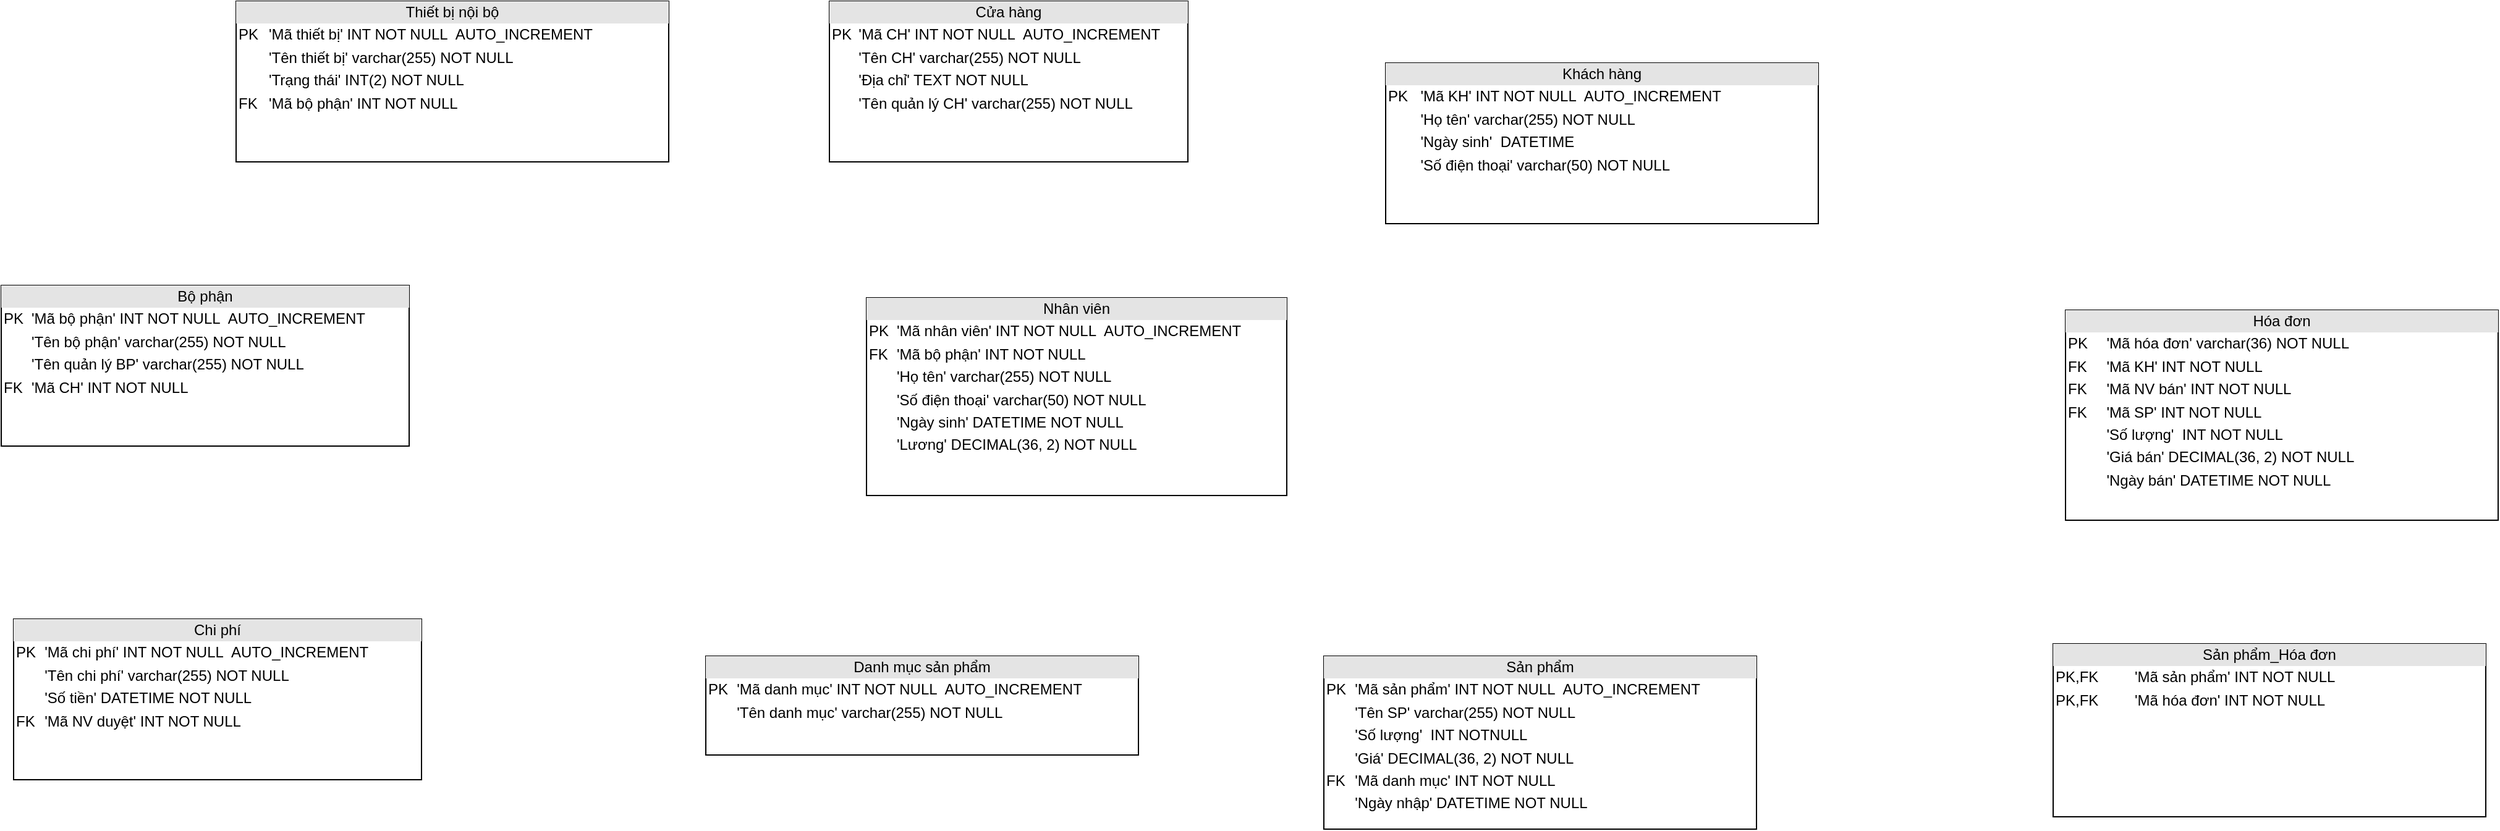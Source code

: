 <mxfile version="15.8.9" type="github">
  <diagram id="AdhRpchQ61gaaN8LJbJ2" name="Page-1">
    <mxGraphModel dx="4038" dy="547" grid="1" gridSize="10" guides="1" tooltips="1" connect="1" arrows="1" fold="1" page="1" pageScale="1" pageWidth="3000" pageHeight="3300" math="0" shadow="0">
      <root>
        <mxCell id="0" />
        <mxCell id="1" parent="0" />
        <mxCell id="R6RycZYEYg_AerZo2q_A-1" value="&lt;div style=&quot;text-align: center ; box-sizing: border-box ; width: 100% ; background: rgb(228 , 228 , 228) ; padding: 2px&quot;&gt;Thiết bị nội bộ&lt;/div&gt;&lt;table style=&quot;width: 100% ; font-size: 1em&quot; cellpadding=&quot;2&quot; cellspacing=&quot;0&quot;&gt;&lt;tbody&gt;&lt;tr&gt;&lt;td&gt;PK&lt;/td&gt;&lt;td&gt;&#39;Mã thiết bị&#39; INT NOT NULL&amp;nbsp; AUTO_INCREMENT&lt;/td&gt;&lt;/tr&gt;&lt;tr&gt;&lt;td&gt;&lt;span style=&quot;white-space: pre&quot;&gt;	&lt;/span&gt;&lt;br&gt;&lt;/td&gt;&lt;td&gt;&#39;Tên thiết bị&#39; varchar(255) NOT NULL&lt;/td&gt;&lt;/tr&gt;&lt;tr&gt;&lt;td&gt;&lt;br&gt;&lt;/td&gt;&lt;td&gt;&#39;Trạng thái&#39; INT(2) NOT NULL&lt;br&gt;&lt;/td&gt;&lt;/tr&gt;&lt;tr&gt;&lt;td&gt;FK&lt;/td&gt;&lt;td&gt;&#39;Mã bộ phận&#39; INT NOT NULL&lt;/td&gt;&lt;/tr&gt;&lt;/tbody&gt;&lt;/table&gt;" style="verticalAlign=top;align=left;overflow=fill;html=1;strokeColor=default;" vertex="1" parent="1">
          <mxGeometry x="40" y="210" width="350" height="130" as="geometry" />
        </mxCell>
        <mxCell id="R6RycZYEYg_AerZo2q_A-2" value="&lt;div style=&quot;text-align: center ; box-sizing: border-box ; width: 100% ; background: rgb(228 , 228 , 228) ; padding: 2px&quot;&gt;Cửa hàng&lt;/div&gt;&lt;table style=&quot;width: 100% ; font-size: 1em&quot; cellpadding=&quot;2&quot; cellspacing=&quot;0&quot;&gt;&lt;tbody&gt;&lt;tr&gt;&lt;td&gt;PK&lt;/td&gt;&lt;td&gt;&#39;Mã CH&#39; INT NOT NULL&amp;nbsp; AUTO_INCREMENT&lt;/td&gt;&lt;/tr&gt;&lt;tr&gt;&lt;td&gt;&lt;span style=&quot;white-space: pre&quot;&gt;	&lt;/span&gt;&lt;br&gt;&lt;/td&gt;&lt;td&gt;&#39;Tên CH&#39; varchar(255) NOT NULL&amp;nbsp;&lt;/td&gt;&lt;/tr&gt;&lt;tr&gt;&lt;td&gt;&lt;br&gt;&lt;/td&gt;&lt;td&gt;&#39;Địa chỉ&#39; TEXT NOT NULL&lt;br&gt;&lt;/td&gt;&lt;/tr&gt;&lt;tr&gt;&lt;td&gt;&lt;br&gt;&lt;/td&gt;&lt;td&gt;&#39;Tên quản lý CH&#39; varchar(255) NOT NULL&lt;/td&gt;&lt;/tr&gt;&lt;/tbody&gt;&lt;/table&gt;" style="verticalAlign=top;align=left;overflow=fill;html=1;strokeColor=default;" vertex="1" parent="1">
          <mxGeometry x="520" y="210" width="290" height="130" as="geometry" />
        </mxCell>
        <mxCell id="R6RycZYEYg_AerZo2q_A-3" value="&lt;div style=&quot;text-align: center ; box-sizing: border-box ; width: 100% ; background: rgb(228 , 228 , 228) ; padding: 2px&quot;&gt;Khách hàng&lt;/div&gt;&lt;table style=&quot;width: 100% ; font-size: 1em&quot; cellpadding=&quot;2&quot; cellspacing=&quot;0&quot;&gt;&lt;tbody&gt;&lt;tr&gt;&lt;td&gt;PK&lt;/td&gt;&lt;td&gt;&#39;Mã KH&#39; INT NOT NULL&amp;nbsp; AUTO_INCREMENT&lt;/td&gt;&lt;/tr&gt;&lt;tr&gt;&lt;td&gt;&lt;span style=&quot;white-space: pre&quot;&gt;	&lt;/span&gt;&lt;br&gt;&lt;/td&gt;&lt;td&gt;&#39;Họ tên&#39; varchar(255) NOT NULL&amp;nbsp;&lt;/td&gt;&lt;/tr&gt;&lt;tr&gt;&lt;td&gt;&lt;br&gt;&lt;/td&gt;&lt;td&gt;&#39;Ngày sinh&#39;&amp;nbsp; DATETIME&lt;br&gt;&lt;/td&gt;&lt;/tr&gt;&lt;tr&gt;&lt;td&gt;&lt;br&gt;&lt;/td&gt;&lt;td&gt;&#39;Số điện thoại&#39; varchar(50) NOT NULL&lt;/td&gt;&lt;/tr&gt;&lt;/tbody&gt;&lt;/table&gt;" style="verticalAlign=top;align=left;overflow=fill;html=1;strokeColor=default;" vertex="1" parent="1">
          <mxGeometry x="970" y="260" width="350" height="130" as="geometry" />
        </mxCell>
        <mxCell id="R6RycZYEYg_AerZo2q_A-4" value="&lt;div style=&quot;text-align: center ; box-sizing: border-box ; width: 100% ; background: rgb(228 , 228 , 228) ; padding: 2px&quot;&gt;Bộ phận&lt;/div&gt;&lt;table style=&quot;width: 100% ; font-size: 1em&quot; cellpadding=&quot;2&quot; cellspacing=&quot;0&quot;&gt;&lt;tbody&gt;&lt;tr&gt;&lt;td&gt;PK&lt;/td&gt;&lt;td&gt;&#39;Mã bộ phận&#39; INT NOT NULL&amp;nbsp; AUTO_INCREMENT&lt;/td&gt;&lt;/tr&gt;&lt;tr&gt;&lt;td&gt;&lt;span style=&quot;white-space: pre&quot;&gt;	&lt;/span&gt;&lt;br&gt;&lt;/td&gt;&lt;td&gt;&#39;Tên bộ phận&#39; varchar(255) NOT NULL&amp;nbsp;&lt;/td&gt;&lt;/tr&gt;&lt;tr&gt;&lt;td&gt;&lt;br&gt;&lt;/td&gt;&lt;td&gt;&#39;Tên quản lý BP&#39; varchar(255) NOT NULL&lt;br&gt;&lt;/td&gt;&lt;/tr&gt;&lt;tr&gt;&lt;td&gt;FK&lt;/td&gt;&lt;td&gt;&#39;Mã CH&#39; INT NOT NULL&lt;/td&gt;&lt;/tr&gt;&lt;/tbody&gt;&lt;/table&gt;" style="verticalAlign=top;align=left;overflow=fill;html=1;strokeColor=default;" vertex="1" parent="1">
          <mxGeometry x="-150" y="440" width="330" height="130" as="geometry" />
        </mxCell>
        <mxCell id="R6RycZYEYg_AerZo2q_A-5" value="&lt;div style=&quot;text-align: center ; box-sizing: border-box ; width: 100% ; background: rgb(228 , 228 , 228) ; padding: 2px&quot;&gt;Nhân viên&lt;/div&gt;&lt;table style=&quot;width: 100% ; font-size: 1em&quot; cellpadding=&quot;2&quot; cellspacing=&quot;0&quot;&gt;&lt;tbody&gt;&lt;tr&gt;&lt;td&gt;PK&lt;/td&gt;&lt;td&gt;&#39;Mã nhân viên&#39; INT NOT NULL&amp;nbsp; AUTO_INCREMENT&lt;/td&gt;&lt;/tr&gt;&lt;tr&gt;&lt;td&gt;FK&lt;/td&gt;&lt;td&gt;&#39;Mã bộ phận&#39; INT NOT NULL&lt;/td&gt;&lt;/tr&gt;&lt;tr&gt;&lt;td&gt;&lt;span style=&quot;white-space: pre&quot;&gt;	&lt;/span&gt;&lt;br&gt;&lt;/td&gt;&lt;td&gt;&#39;Họ tên&#39; varchar(255) NOT NULL&amp;nbsp;&lt;/td&gt;&lt;/tr&gt;&lt;tr&gt;&lt;td&gt;&lt;br&gt;&lt;/td&gt;&lt;td&gt;&#39;Số điện thoại&#39; varchar(50) NOT NULL&lt;br&gt;&lt;/td&gt;&lt;/tr&gt;&lt;tr&gt;&lt;td&gt;&lt;br&gt;&lt;/td&gt;&lt;td&gt;&#39;Ngày sinh&#39; DATETIME NOT NULL&lt;/td&gt;&lt;/tr&gt;&lt;tr&gt;&lt;td&gt;&lt;br&gt;&lt;/td&gt;&lt;td&gt;&#39;Lương&#39; DECIMAL(36, 2) NOT NULL&lt;/td&gt;&lt;/tr&gt;&lt;/tbody&gt;&lt;/table&gt;" style="verticalAlign=top;align=left;overflow=fill;html=1;strokeColor=default;" vertex="1" parent="1">
          <mxGeometry x="550" y="450" width="340" height="160" as="geometry" />
        </mxCell>
        <mxCell id="R6RycZYEYg_AerZo2q_A-6" value="&lt;div style=&quot;text-align: center ; box-sizing: border-box ; width: 100% ; background: rgb(228 , 228 , 228) ; padding: 2px&quot;&gt;Chi phí&lt;/div&gt;&lt;table style=&quot;width: 100% ; font-size: 1em&quot; cellpadding=&quot;2&quot; cellspacing=&quot;0&quot;&gt;&lt;tbody&gt;&lt;tr&gt;&lt;td&gt;PK&lt;/td&gt;&lt;td&gt;&#39;Mã chi phí&#39; INT NOT NULL&amp;nbsp; AUTO_INCREMENT&lt;/td&gt;&lt;/tr&gt;&lt;tr&gt;&lt;td&gt;&lt;span style=&quot;white-space: pre&quot;&gt;	&lt;/span&gt;&lt;br&gt;&lt;/td&gt;&lt;td&gt;&#39;Tên chi phí&#39; varchar(255) NOT NULL&amp;nbsp;&lt;/td&gt;&lt;/tr&gt;&lt;tr&gt;&lt;td&gt;&lt;br&gt;&lt;/td&gt;&lt;td&gt;&#39;Số tiền&#39; DATETIME NOT NULL&lt;br&gt;&lt;/td&gt;&lt;/tr&gt;&lt;tr&gt;&lt;td&gt;FK&lt;/td&gt;&lt;td&gt;&#39;Mã NV duyệt&#39; INT NOT NULL&lt;/td&gt;&lt;/tr&gt;&lt;/tbody&gt;&lt;/table&gt;" style="verticalAlign=top;align=left;overflow=fill;html=1;strokeColor=default;" vertex="1" parent="1">
          <mxGeometry x="-140" y="710" width="330" height="130" as="geometry" />
        </mxCell>
        <mxCell id="R6RycZYEYg_AerZo2q_A-7" value="&lt;div style=&quot;text-align: center ; box-sizing: border-box ; width: 100% ; background: rgb(228 , 228 , 228) ; padding: 2px&quot;&gt;Sản phẩm&lt;/div&gt;&lt;table style=&quot;width: 100% ; font-size: 1em&quot; cellpadding=&quot;2&quot; cellspacing=&quot;0&quot;&gt;&lt;tbody&gt;&lt;tr&gt;&lt;td&gt;PK&lt;/td&gt;&lt;td&gt;&#39;Mã sản phẩm&#39; INT NOT NULL&amp;nbsp; AUTO_INCREMENT&lt;/td&gt;&lt;/tr&gt;&lt;tr&gt;&lt;td&gt;&lt;span&gt;	&lt;/span&gt;&lt;br&gt;&lt;/td&gt;&lt;td&gt;&#39;Tên SP&#39; varchar(255) NOT NULL&amp;nbsp;&lt;/td&gt;&lt;/tr&gt;&lt;tr&gt;&lt;td&gt;&lt;br&gt;&lt;/td&gt;&lt;td&gt;&#39;Số lượng&#39;&amp;nbsp; INT NOTNULL&lt;br&gt;&lt;/td&gt;&lt;/tr&gt;&lt;tr&gt;&lt;td&gt;&lt;br&gt;&lt;/td&gt;&lt;td&gt;&#39;Giá&#39; DECIMAL(36, 2) NOT NULL&lt;/td&gt;&lt;/tr&gt;&lt;tr&gt;&lt;td&gt;FK&lt;/td&gt;&lt;td&gt;&#39;Mã danh mục&#39; INT NOT NULL&lt;/td&gt;&lt;/tr&gt;&lt;tr&gt;&lt;td&gt;&lt;br&gt;&lt;/td&gt;&lt;td&gt;&#39;Ngày nhập&#39; DATETIME NOT NULL&lt;/td&gt;&lt;/tr&gt;&lt;/tbody&gt;&lt;/table&gt;" style="verticalAlign=top;align=left;overflow=fill;html=1;strokeColor=default;" vertex="1" parent="1">
          <mxGeometry x="920" y="740" width="350" height="140" as="geometry" />
        </mxCell>
        <mxCell id="R6RycZYEYg_AerZo2q_A-8" value="&lt;div style=&quot;text-align: center ; box-sizing: border-box ; width: 100% ; background: rgb(228 , 228 , 228) ; padding: 2px&quot;&gt;Danh mục sản phẩm&lt;/div&gt;&lt;table style=&quot;width: 100% ; font-size: 1em&quot; cellpadding=&quot;2&quot; cellspacing=&quot;0&quot;&gt;&lt;tbody&gt;&lt;tr&gt;&lt;td&gt;PK&lt;/td&gt;&lt;td&gt;&#39;Mã danh mục&#39; INT NOT NULL&amp;nbsp; AUTO_INCREMENT&lt;/td&gt;&lt;/tr&gt;&lt;tr&gt;&lt;td&gt;&lt;span style=&quot;white-space: pre&quot;&gt;	&lt;/span&gt;&lt;br&gt;&lt;/td&gt;&lt;td&gt;&#39;Tên danh mục&#39; varchar(255) NOT NULL&amp;nbsp;&lt;/td&gt;&lt;/tr&gt;&lt;/tbody&gt;&lt;/table&gt;" style="verticalAlign=top;align=left;overflow=fill;html=1;strokeColor=default;" vertex="1" parent="1">
          <mxGeometry x="420" y="740" width="350" height="80" as="geometry" />
        </mxCell>
        <mxCell id="R6RycZYEYg_AerZo2q_A-9" value="&lt;div style=&quot;text-align: center ; box-sizing: border-box ; width: 100% ; background: rgb(228 , 228 , 228) ; padding: 2px&quot;&gt;Hóa đơn&lt;/div&gt;&lt;table style=&quot;width: 100% ; font-size: 1em&quot; cellpadding=&quot;2&quot; cellspacing=&quot;0&quot;&gt;&lt;tbody&gt;&lt;tr&gt;&lt;td&gt;PK&lt;/td&gt;&lt;td&gt;&#39;Mã hóa đơn&#39; varchar(36) NOT NULL&amp;nbsp;&lt;/td&gt;&lt;/tr&gt;&lt;tr&gt;&lt;td&gt;FK&lt;/td&gt;&lt;td&gt;&#39;Mã KH&#39; INT NOT NULL&lt;/td&gt;&lt;/tr&gt;&lt;tr&gt;&lt;td&gt;FK&lt;/td&gt;&lt;td&gt;&#39;Mã NV bán&#39; INT NOT NULL&lt;/td&gt;&lt;/tr&gt;&lt;tr&gt;&lt;td&gt;FK&lt;/td&gt;&lt;td&gt;&#39;Mã SP&#39; INT NOT NULL&lt;/td&gt;&lt;/tr&gt;&lt;tr&gt;&lt;td&gt;&lt;br&gt;&lt;/td&gt;&lt;td&gt;&#39;Số lượng&#39;&amp;nbsp; INT NOT NULL&lt;br&gt;&lt;/td&gt;&lt;/tr&gt;&lt;tr&gt;&lt;td&gt;&lt;br&gt;&lt;/td&gt;&lt;td&gt;&#39;Giá bán&#39; DECIMAL(36, 2) NOT NULL&lt;/td&gt;&lt;/tr&gt;&lt;tr&gt;&lt;td&gt;&lt;br&gt;&lt;/td&gt;&lt;td&gt;&#39;Ngày bán&#39; DATETIME NOT NULL&lt;/td&gt;&lt;/tr&gt;&lt;/tbody&gt;&lt;/table&gt;" style="verticalAlign=top;align=left;overflow=fill;html=1;strokeColor=default;" vertex="1" parent="1">
          <mxGeometry x="1520" y="460" width="350" height="170" as="geometry" />
        </mxCell>
        <mxCell id="R6RycZYEYg_AerZo2q_A-11" value="&lt;div style=&quot;text-align: center ; box-sizing: border-box ; width: 100% ; background: rgb(228 , 228 , 228) ; padding: 2px&quot;&gt;Sản phẩm_Hóa đơn&lt;/div&gt;&lt;table style=&quot;width: 100% ; font-size: 1em&quot; cellpadding=&quot;2&quot; cellspacing=&quot;0&quot;&gt;&lt;tbody&gt;&lt;tr&gt;&lt;td&gt;PK,FK&lt;/td&gt;&lt;td&gt;&#39;Mã sản phẩm&#39; INT NOT NULL&amp;nbsp;&amp;nbsp;&lt;/td&gt;&lt;/tr&gt;&lt;tr&gt;&lt;td&gt;PK,FK&lt;/td&gt;&lt;td&gt;&#39;Mã hóa đơn&#39; INT NOT NULL&lt;/td&gt;&lt;/tr&gt;&lt;/tbody&gt;&lt;/table&gt;" style="verticalAlign=top;align=left;overflow=fill;html=1;strokeColor=default;" vertex="1" parent="1">
          <mxGeometry x="1510" y="730" width="350" height="140" as="geometry" />
        </mxCell>
      </root>
    </mxGraphModel>
  </diagram>
</mxfile>

